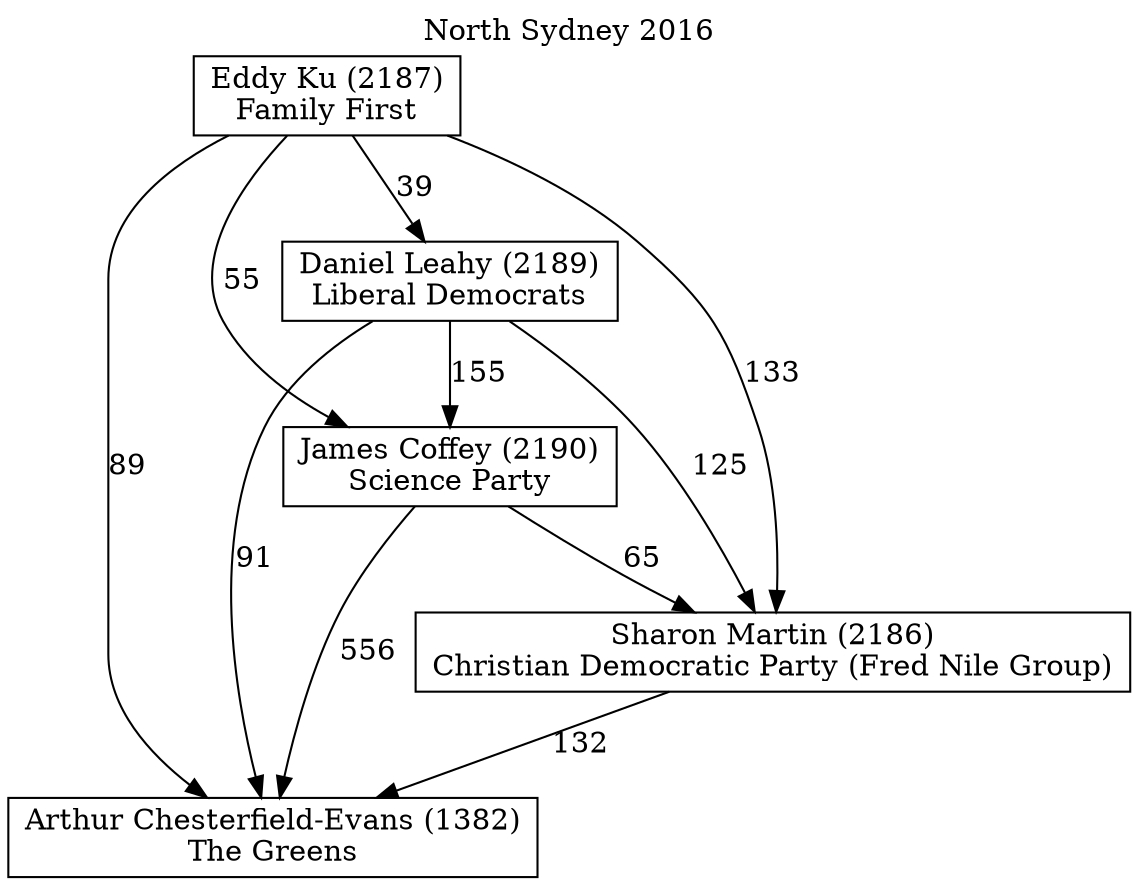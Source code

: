 // House preference flow
digraph "Arthur Chesterfield-Evans (1382)_North Sydney_2016" {
	graph [label="North Sydney 2016" labelloc=t mclimit=10]
	node [shape=box]
	"Eddy Ku (2187)" [label="Eddy Ku (2187)
Family First"]
	"James Coffey (2190)" [label="James Coffey (2190)
Science Party"]
	"Arthur Chesterfield-Evans (1382)" [label="Arthur Chesterfield-Evans (1382)
The Greens"]
	"Sharon Martin (2186)" [label="Sharon Martin (2186)
Christian Democratic Party (Fred Nile Group)"]
	"Daniel Leahy (2189)" [label="Daniel Leahy (2189)
Liberal Democrats"]
	"Eddy Ku (2187)" -> "Sharon Martin (2186)" [label=133]
	"James Coffey (2190)" -> "Arthur Chesterfield-Evans (1382)" [label=556]
	"Daniel Leahy (2189)" -> "James Coffey (2190)" [label=155]
	"Sharon Martin (2186)" -> "Arthur Chesterfield-Evans (1382)" [label=132]
	"Eddy Ku (2187)" -> "Daniel Leahy (2189)" [label=39]
	"Daniel Leahy (2189)" -> "Sharon Martin (2186)" [label=125]
	"Eddy Ku (2187)" -> "Arthur Chesterfield-Evans (1382)" [label=89]
	"Daniel Leahy (2189)" -> "Arthur Chesterfield-Evans (1382)" [label=91]
	"Eddy Ku (2187)" -> "James Coffey (2190)" [label=55]
	"James Coffey (2190)" -> "Sharon Martin (2186)" [label=65]
}
